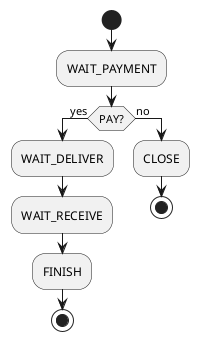 @startuml
start
:WAIT_PAYMENT;
if(PAY?) then(yes)
    :WAIT_DELIVER;
    :WAIT_RECEIVE;
    :FINISH;
    stop
else (no)
    :CLOSE;
    stop
@enduml
